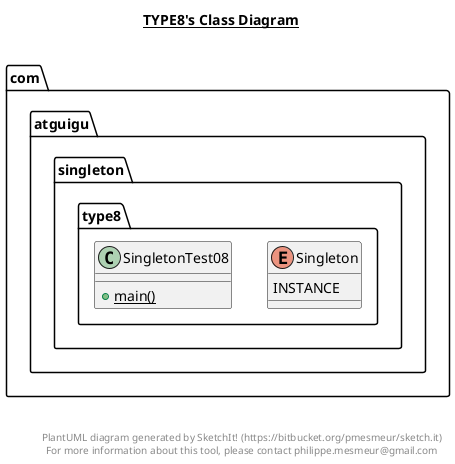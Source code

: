 @startuml

title __TYPE8's Class Diagram__\n

  namespace com.atguigu.singleton {
    namespace type8 {
      enum Singleton {
        INSTANCE
      }
    }
  }
  

  namespace com.atguigu.singleton {
    namespace type8 {
      class com.atguigu.singleton.type8.SingletonTest08 {
          {static} + main()
      }
    }
  }
  



right footer


PlantUML diagram generated by SketchIt! (https://bitbucket.org/pmesmeur/sketch.it)
For more information about this tool, please contact philippe.mesmeur@gmail.com
endfooter

@enduml
